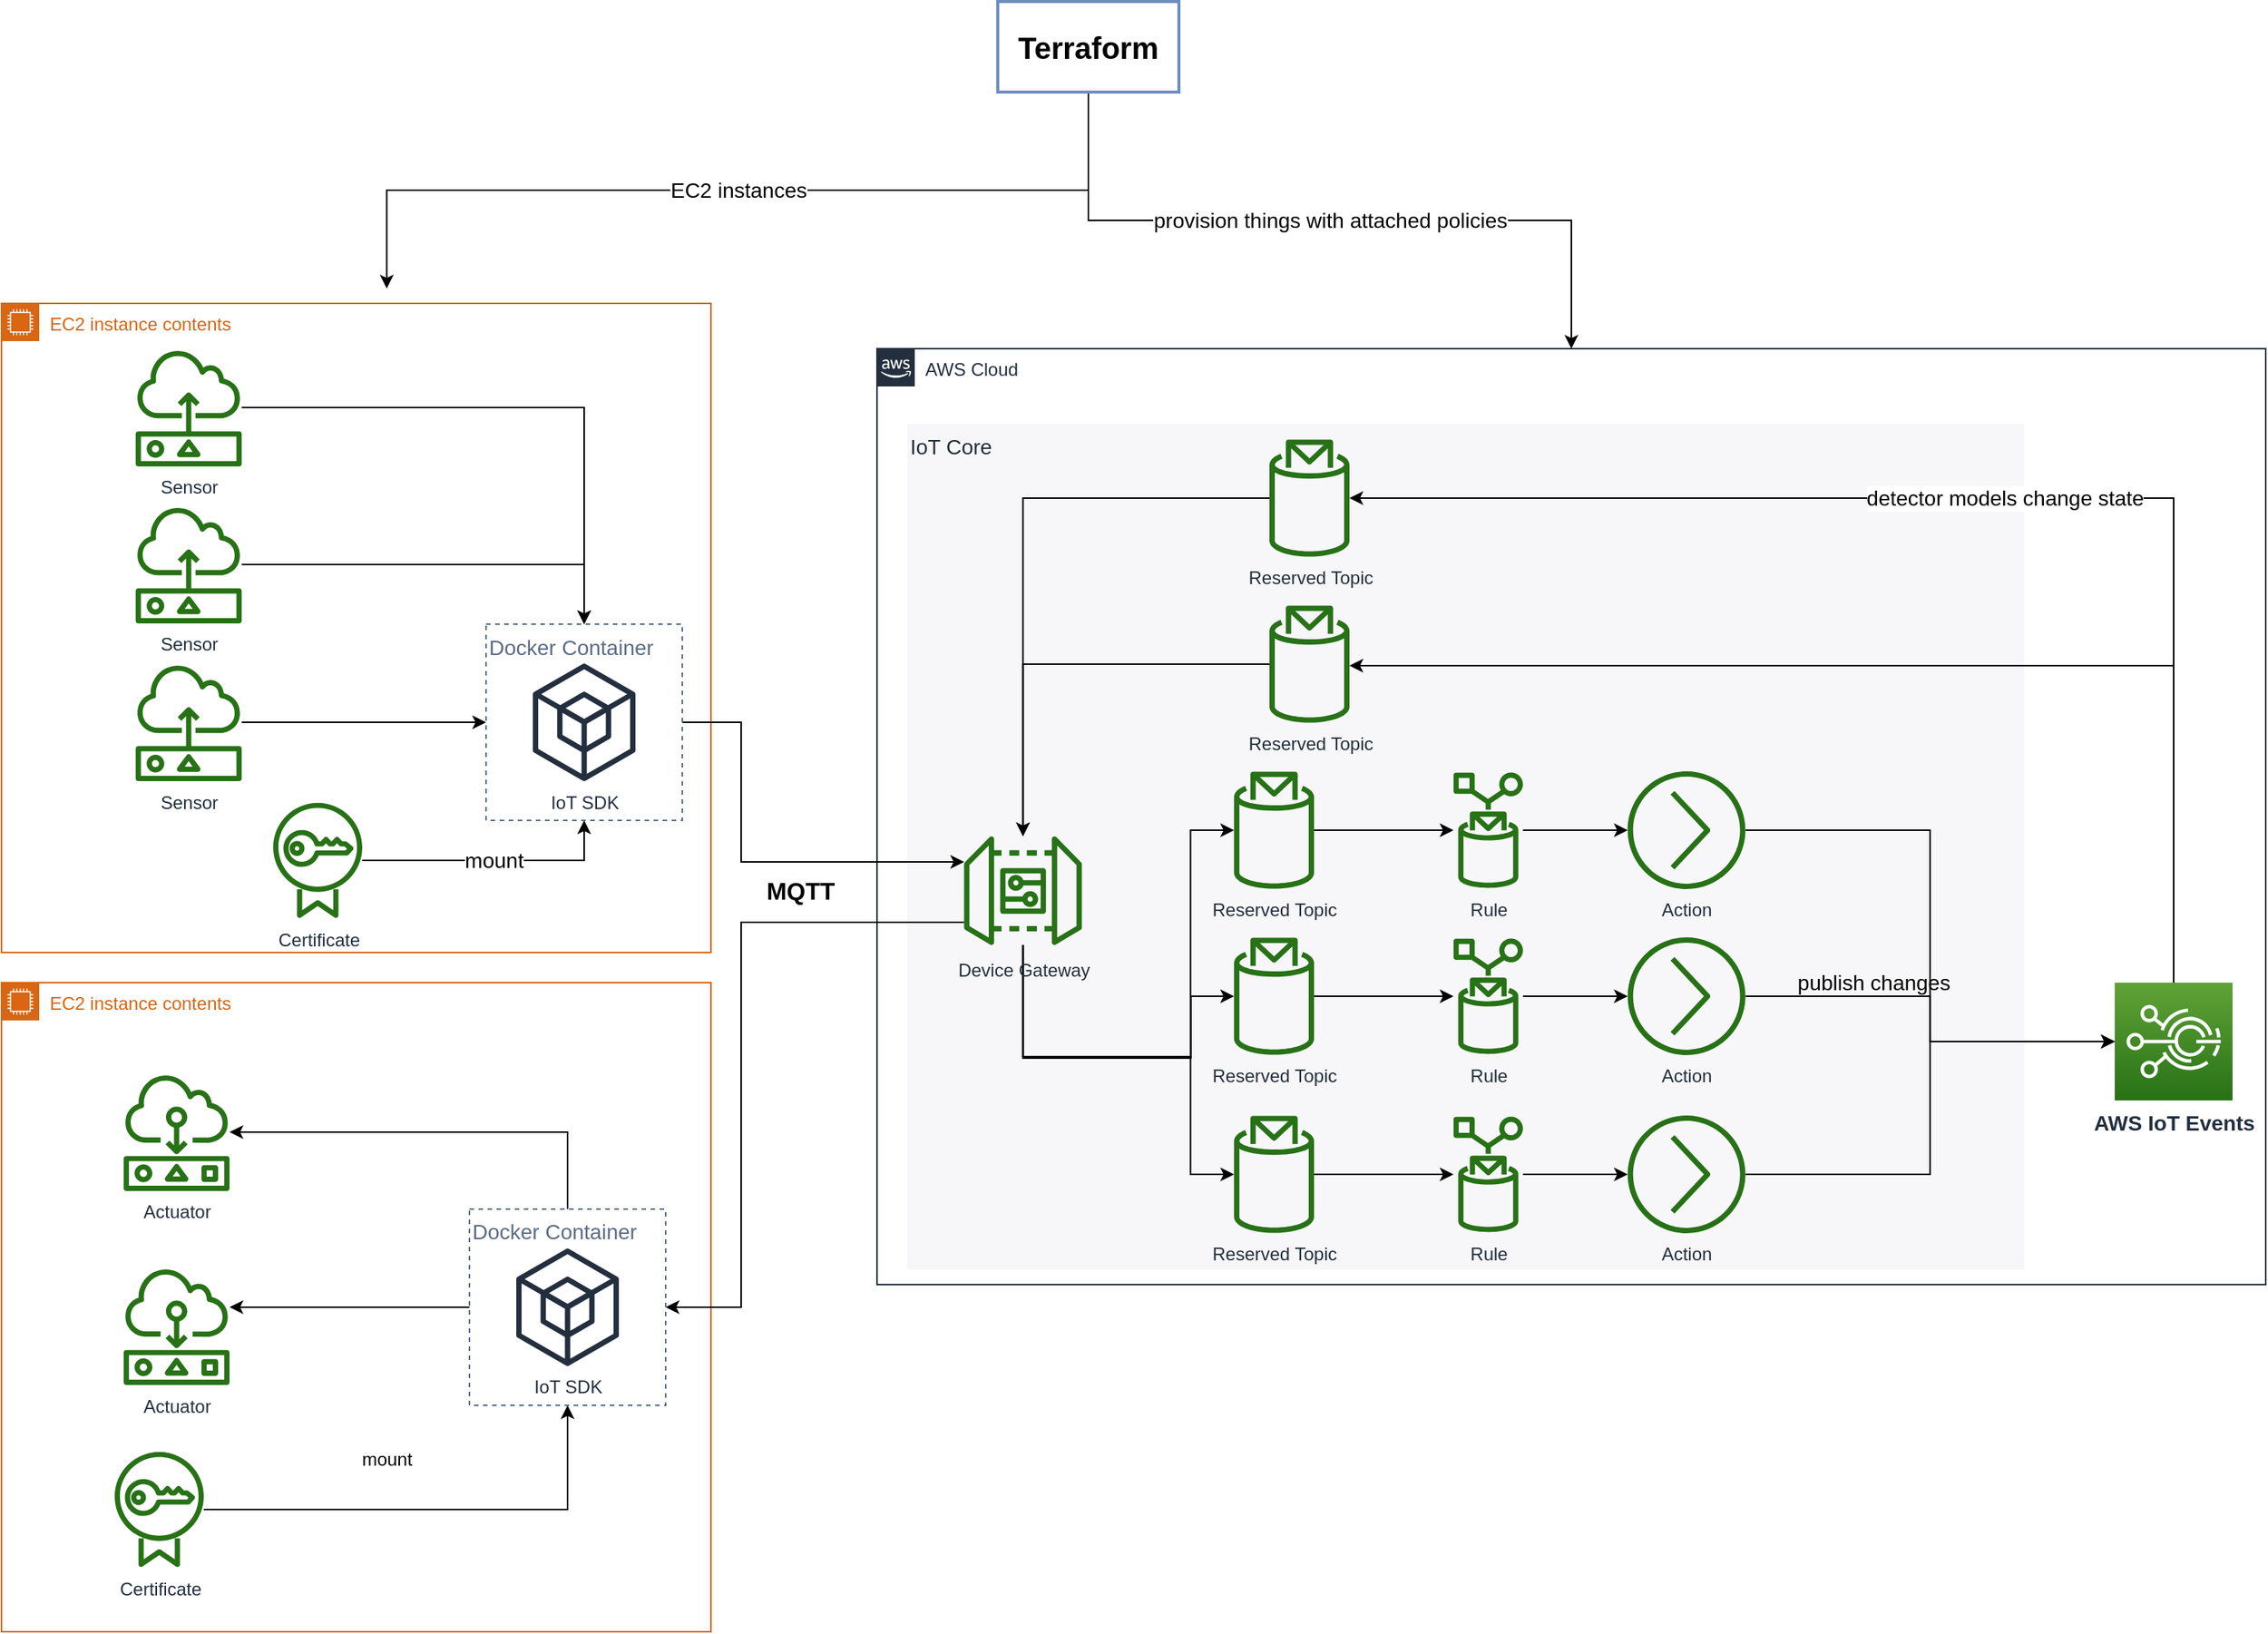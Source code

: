 <mxfile version="14.5.1" type="device"><diagram id="lgDy_AX07IXZ89Y2ghl9" name="Page-1"><mxGraphModel dx="2271" dy="1952" grid="1" gridSize="10" guides="1" tooltips="1" connect="1" arrows="1" fold="1" page="1" pageScale="1" pageWidth="850" pageHeight="1100" math="0" shadow="0"><root><mxCell id="0"/><mxCell id="1" parent="0"/><mxCell id="mbZphiwYuawFTKjZR0MK-122" value="EC2 instance contents" style="points=[[0,0],[0.25,0],[0.5,0],[0.75,0],[1,0],[1,0.25],[1,0.5],[1,0.75],[1,1],[0.75,1],[0.5,1],[0.25,1],[0,1],[0,0.75],[0,0.5],[0,0.25]];outlineConnect=0;gradientColor=none;html=1;whiteSpace=wrap;fontSize=12;fontStyle=0;shape=mxgraph.aws4.group;grIcon=mxgraph.aws4.group_ec2_instance_contents;strokeColor=#D86613;fillColor=none;verticalAlign=top;align=left;spacingLeft=30;fontColor=#D86613;dashed=0;" parent="1" vertex="1"><mxGeometry x="-490" y="160" width="470" height="430" as="geometry"/></mxCell><mxCell id="mbZphiwYuawFTKjZR0MK-121" value="EC2 instance contents" style="points=[[0,0],[0.25,0],[0.5,0],[0.75,0],[1,0],[1,0.25],[1,0.5],[1,0.75],[1,1],[0.75,1],[0.5,1],[0.25,1],[0,1],[0,0.75],[0,0.5],[0,0.25]];outlineConnect=0;gradientColor=none;html=1;whiteSpace=wrap;fontSize=12;fontStyle=0;shape=mxgraph.aws4.group;grIcon=mxgraph.aws4.group_ec2_instance_contents;strokeColor=#D86613;fillColor=none;verticalAlign=top;align=left;spacingLeft=30;fontColor=#D86613;dashed=0;" parent="1" vertex="1"><mxGeometry x="-490" y="-290" width="470" height="430" as="geometry"/></mxCell><mxCell id="mbZphiwYuawFTKjZR0MK-56" value="AWS Cloud" style="points=[[0,0],[0.25,0],[0.5,0],[0.75,0],[1,0],[1,0.25],[1,0.5],[1,0.75],[1,1],[0.75,1],[0.5,1],[0.25,1],[0,1],[0,0.75],[0,0.5],[0,0.25]];outlineConnect=0;gradientColor=none;html=1;whiteSpace=wrap;fontSize=12;fontStyle=0;shape=mxgraph.aws4.group;grIcon=mxgraph.aws4.group_aws_cloud_alt;strokeColor=#232F3E;fillColor=none;verticalAlign=top;align=left;spacingLeft=30;fontColor=#232F3E;dashed=0;" parent="1" vertex="1"><mxGeometry x="90" y="-260" width="920" height="620" as="geometry"/></mxCell><mxCell id="mbZphiwYuawFTKjZR0MK-104" value="IoT Core" style="fillColor=#EFF0F3;strokeColor=none;dashed=0;verticalAlign=top;fontStyle=0;fontColor=#232F3D;fontSize=14;align=left;html=1;opacity=50;" parent="1" vertex="1"><mxGeometry x="110" y="-210" width="740" height="560" as="geometry"/></mxCell><mxCell id="mbZphiwYuawFTKjZR0MK-50" value="&lt;div&gt;detector models change state&lt;/div&gt;" style="edgeStyle=orthogonalEdgeStyle;rounded=0;orthogonalLoop=1;jettySize=auto;html=1;fontSize=14;startArrow=none;startFill=0;labelPosition=center;verticalLabelPosition=middle;align=center;verticalAlign=middle;" parent="1" source="UsFvvPAcmuxp2FArWOJv-11" target="UsFvvPAcmuxp2FArWOJv-23" edge="1"><mxGeometry relative="1" as="geometry"><Array as="points"><mxPoint x="949" y="-161"/></Array></mxGeometry></mxCell><mxCell id="mbZphiwYuawFTKjZR0MK-103" style="edgeStyle=orthogonalEdgeStyle;rounded=0;orthogonalLoop=1;jettySize=auto;html=1;fontSize=14;startArrow=none;startFill=0;endArrow=classic;endFill=1;sourcePerimeterSpacing=0;" parent="1" source="UsFvvPAcmuxp2FArWOJv-11" target="mbZphiwYuawFTKjZR0MK-101" edge="1"><mxGeometry relative="1" as="geometry"><Array as="points"><mxPoint x="949" y="-50"/></Array></mxGeometry></mxCell><mxCell id="UsFvvPAcmuxp2FArWOJv-11" value="&lt;b&gt;&lt;font style=&quot;font-size: 14px&quot;&gt;AWS IoT Events&lt;br&gt;&lt;/font&gt;&lt;/b&gt;" style="points=[[0,0,0],[0.25,0,0],[0.5,0,0],[0.75,0,0],[1,0,0],[0,1,0],[0.25,1,0],[0.5,1,0],[0.75,1,0],[1,1,0],[0,0.25,0],[0,0.5,0],[0,0.75,0],[1,0.25,0],[1,0.5,0],[1,0.75,0]];outlineConnect=0;fontColor=#232F3E;gradientColor=#60A337;gradientDirection=north;fillColor=#277116;strokeColor=#ffffff;dashed=0;verticalLabelPosition=bottom;verticalAlign=top;align=center;html=1;fontSize=12;fontStyle=0;aspect=fixed;shape=mxgraph.aws4.resourceIcon;resIcon=mxgraph.aws4.iot_events;" parent="1" vertex="1"><mxGeometry x="910" y="160" width="78" height="78" as="geometry"/></mxCell><mxCell id="UsFvvPAcmuxp2FArWOJv-20" style="edgeStyle=orthogonalEdgeStyle;orthogonalLoop=1;jettySize=auto;html=1;entryX=0;entryY=0.5;entryDx=0;entryDy=0;entryPerimeter=0;rounded=0;" parent="1" source="UsFvvPAcmuxp2FArWOJv-19" target="UsFvvPAcmuxp2FArWOJv-11" edge="1"><mxGeometry relative="1" as="geometry"/></mxCell><mxCell id="mbZphiwYuawFTKjZR0MK-24" style="edgeStyle=orthogonalEdgeStyle;rounded=0;orthogonalLoop=1;jettySize=auto;html=1;fontSize=16;startArrow=none;startFill=0;exitX=1;exitY=0.5;exitDx=0;exitDy=0;" parent="1" source="mbZphiwYuawFTKjZR0MK-124" target="UsFvvPAcmuxp2FArWOJv-4" edge="1"><mxGeometry relative="1" as="geometry"><mxPoint x="-78.073" y="-32.5" as="sourcePoint"/><Array as="points"><mxPoint y="-12"/><mxPoint y="80"/></Array></mxGeometry></mxCell><mxCell id="mbZphiwYuawFTKjZR0MK-89" style="edgeStyle=orthogonalEdgeStyle;rounded=0;orthogonalLoop=1;jettySize=auto;html=1;entryX=0;entryY=0.5;entryDx=0;entryDy=0;entryPerimeter=0;fontSize=14;startArrow=none;startFill=0;" parent="1" source="mbZphiwYuawFTKjZR0MK-79" target="UsFvvPAcmuxp2FArWOJv-11" edge="1"><mxGeometry relative="1" as="geometry"/></mxCell><mxCell id="mbZphiwYuawFTKjZR0MK-90" style="edgeStyle=orthogonalEdgeStyle;rounded=0;orthogonalLoop=1;jettySize=auto;html=1;entryX=0;entryY=0.5;entryDx=0;entryDy=0;entryPerimeter=0;fontSize=14;startArrow=none;startFill=0;" parent="1" source="mbZphiwYuawFTKjZR0MK-85" target="UsFvvPAcmuxp2FArWOJv-11" edge="1"><mxGeometry relative="1" as="geometry"/></mxCell><mxCell id="mbZphiwYuawFTKjZR0MK-91" style="edgeStyle=orthogonalEdgeStyle;rounded=0;orthogonalLoop=1;jettySize=auto;html=1;fontSize=14;startArrow=none;startFill=0;entryX=1;entryY=0.5;entryDx=0;entryDy=0;" parent="1" source="UsFvvPAcmuxp2FArWOJv-4" target="K3oMnGr65nXj609lpTL3-3" edge="1"><mxGeometry relative="1" as="geometry"><Array as="points"><mxPoint y="120"/><mxPoint y="375"/></Array><mxPoint x="-76.213" y="388" as="targetPoint"/></mxGeometry></mxCell><mxCell id="mbZphiwYuawFTKjZR0MK-71" style="edgeStyle=orthogonalEdgeStyle;rounded=0;orthogonalLoop=1;jettySize=auto;html=1;fontSize=14;startArrow=none;startFill=0;" parent="1" source="UsFvvPAcmuxp2FArWOJv-4" target="UsFvvPAcmuxp2FArWOJv-17" edge="1"><mxGeometry x="90" y="-230" as="geometry"><Array as="points"><mxPoint x="297.692" y="209"/><mxPoint x="297.692" y="59"/></Array></mxGeometry></mxCell><mxCell id="mbZphiwYuawFTKjZR0MK-88" style="edgeStyle=orthogonalEdgeStyle;rounded=0;orthogonalLoop=1;jettySize=auto;html=1;fontSize=14;startArrow=none;startFill=0;" parent="1" source="UsFvvPAcmuxp2FArWOJv-4" target="mbZphiwYuawFTKjZR0MK-82" edge="1"><mxGeometry x="90" y="-230" as="geometry"><Array as="points"><mxPoint x="297.692" y="209"/><mxPoint x="297.692" y="287"/></Array></mxGeometry></mxCell><mxCell id="mbZphiwYuawFTKjZR0MK-100" style="edgeStyle=orthogonalEdgeStyle;rounded=0;orthogonalLoop=1;jettySize=auto;html=1;fontSize=14;startArrow=none;startFill=0;endArrow=classic;endFill=1;spacingBottom=0;sourcePerimeterSpacing=0;" parent="1" source="UsFvvPAcmuxp2FArWOJv-4" target="mbZphiwYuawFTKjZR0MK-76" edge="1"><mxGeometry x="90" y="-230" as="geometry"><Array as="points"><mxPoint x="187" y="210"/><mxPoint x="298" y="210"/><mxPoint x="298" y="169"/></Array></mxGeometry></mxCell><mxCell id="UsFvvPAcmuxp2FArWOJv-28" style="edgeStyle=orthogonalEdgeStyle;rounded=0;orthogonalLoop=1;jettySize=auto;html=1;" parent="1" source="UsFvvPAcmuxp2FArWOJv-23" target="UsFvvPAcmuxp2FArWOJv-4" edge="1"><mxGeometry x="148.846" y="-210" as="geometry"/></mxCell><mxCell id="UsFvvPAcmuxp2FArWOJv-23" value="&lt;div&gt;Reserved Topic&lt;/div&gt;" style="outlineConnect=0;fontColor=#232F3E;gradientColor=none;fillColor=#277116;strokeColor=none;dashed=0;verticalLabelPosition=bottom;verticalAlign=top;align=center;html=1;fontSize=12;fontStyle=0;aspect=fixed;pointerEvents=1;shape=mxgraph.aws4.topic_2;" parent="1" vertex="1"><mxGeometry x="350.002" y="-200" width="53" height="78" as="geometry"/></mxCell><mxCell id="UsFvvPAcmuxp2FArWOJv-44" style="edgeStyle=orthogonalEdgeStyle;rounded=0;orthogonalLoop=1;jettySize=auto;html=1;" parent="1" edge="1"><mxGeometry x="278.846" y="-210" as="geometry"><mxPoint x="524.615" y="209.0" as="sourcePoint"/></mxGeometry></mxCell><mxCell id="UsFvvPAcmuxp2FArWOJv-47" style="edgeStyle=orthogonalEdgeStyle;rounded=0;orthogonalLoop=1;jettySize=auto;html=1;" parent="1" edge="1"><mxGeometry x="278.846" y="-210" as="geometry"><mxPoint x="655" y="209.083" as="sourcePoint"/></mxGeometry></mxCell><mxCell id="UsFvvPAcmuxp2FArWOJv-54" style="edgeStyle=orthogonalEdgeStyle;rounded=0;orthogonalLoop=1;jettySize=auto;html=1;" parent="1" edge="1"><mxGeometry x="278.846" y="-210" as="geometry"><mxPoint x="601.923" y="329" as="targetPoint"/></mxGeometry></mxCell><mxCell id="UsFvvPAcmuxp2FArWOJv-57" style="edgeStyle=orthogonalEdgeStyle;rounded=0;orthogonalLoop=1;jettySize=auto;html=1;" parent="1" edge="1"><mxGeometry x="278.846" y="-210" as="geometry"><mxPoint x="717.308" y="329" as="targetPoint"/></mxGeometry></mxCell><mxCell id="mbZphiwYuawFTKjZR0MK-74" value="" style="group" parent="1" vertex="1" connectable="0"><mxGeometry x="326.538" y="20" width="350.769" height="78" as="geometry"/></mxCell><mxCell id="UsFvvPAcmuxp2FArWOJv-17" value="Reserved Topic" style="outlineConnect=0;fontColor=#232F3E;gradientColor=none;fillColor=#277116;strokeColor=none;dashed=0;verticalLabelPosition=bottom;verticalAlign=top;align=center;html=1;fontSize=12;fontStyle=0;aspect=fixed;pointerEvents=1;shape=mxgraph.aws4.topic_2;" parent="mbZphiwYuawFTKjZR0MK-74" vertex="1"><mxGeometry width="53" height="78" as="geometry"/></mxCell><mxCell id="UsFvvPAcmuxp2FArWOJv-18" value="Rule" style="outlineConnect=0;fontColor=#232F3E;gradientColor=none;fillColor=#277116;strokeColor=none;dashed=0;verticalLabelPosition=bottom;verticalAlign=top;align=center;html=1;fontSize=12;fontStyle=0;aspect=fixed;pointerEvents=1;shape=mxgraph.aws4.rule;" parent="mbZphiwYuawFTKjZR0MK-74" vertex="1"><mxGeometry x="145.385" width="46" height="78" as="geometry"/></mxCell><mxCell id="UsFvvPAcmuxp2FArWOJv-33" style="edgeStyle=orthogonalEdgeStyle;rounded=0;orthogonalLoop=1;jettySize=auto;html=1;" parent="mbZphiwYuawFTKjZR0MK-74" source="UsFvvPAcmuxp2FArWOJv-17" target="UsFvvPAcmuxp2FArWOJv-18" edge="1"><mxGeometry x="-177.692" y="-230" as="geometry"/></mxCell><mxCell id="UsFvvPAcmuxp2FArWOJv-19" value="Action" style="outlineConnect=0;fontColor=#232F3E;gradientColor=none;fillColor=#277116;strokeColor=none;dashed=0;verticalLabelPosition=bottom;verticalAlign=top;align=center;html=1;fontSize=12;fontStyle=0;aspect=fixed;pointerEvents=1;shape=mxgraph.aws4.action;" parent="mbZphiwYuawFTKjZR0MK-74" vertex="1"><mxGeometry x="260.769" width="78" height="78" as="geometry"/></mxCell><mxCell id="UsFvvPAcmuxp2FArWOJv-34" style="edgeStyle=orthogonalEdgeStyle;rounded=0;orthogonalLoop=1;jettySize=auto;html=1;" parent="mbZphiwYuawFTKjZR0MK-74" source="UsFvvPAcmuxp2FArWOJv-18" target="UsFvvPAcmuxp2FArWOJv-19" edge="1"><mxGeometry x="-177.692" y="-230" as="geometry"/></mxCell><mxCell id="mbZphiwYuawFTKjZR0MK-75" value="" style="group" parent="1" vertex="1" connectable="0"><mxGeometry x="326.538" y="130" width="350.769" height="78" as="geometry"/></mxCell><mxCell id="mbZphiwYuawFTKjZR0MK-76" value="Reserved Topic" style="outlineConnect=0;fontColor=#232F3E;gradientColor=none;fillColor=#277116;strokeColor=none;dashed=0;verticalLabelPosition=bottom;verticalAlign=top;align=center;html=1;fontSize=12;fontStyle=0;aspect=fixed;pointerEvents=1;shape=mxgraph.aws4.topic_2;" parent="mbZphiwYuawFTKjZR0MK-75" vertex="1"><mxGeometry width="53" height="78" as="geometry"/></mxCell><mxCell id="mbZphiwYuawFTKjZR0MK-77" value="Rule" style="outlineConnect=0;fontColor=#232F3E;gradientColor=none;fillColor=#277116;strokeColor=none;dashed=0;verticalLabelPosition=bottom;verticalAlign=top;align=center;html=1;fontSize=12;fontStyle=0;aspect=fixed;pointerEvents=1;shape=mxgraph.aws4.rule;" parent="mbZphiwYuawFTKjZR0MK-75" vertex="1"><mxGeometry x="145.385" width="46" height="78" as="geometry"/></mxCell><mxCell id="mbZphiwYuawFTKjZR0MK-78" style="edgeStyle=orthogonalEdgeStyle;rounded=0;orthogonalLoop=1;jettySize=auto;html=1;" parent="mbZphiwYuawFTKjZR0MK-75" source="mbZphiwYuawFTKjZR0MK-76" target="mbZphiwYuawFTKjZR0MK-77" edge="1"><mxGeometry x="-177.692" y="-230" as="geometry"/></mxCell><mxCell id="mbZphiwYuawFTKjZR0MK-79" value="Action" style="outlineConnect=0;fontColor=#232F3E;gradientColor=none;fillColor=#277116;strokeColor=none;dashed=0;verticalLabelPosition=bottom;verticalAlign=top;align=center;html=1;fontSize=12;fontStyle=0;aspect=fixed;pointerEvents=1;shape=mxgraph.aws4.action;" parent="mbZphiwYuawFTKjZR0MK-75" vertex="1"><mxGeometry x="260.769" width="78" height="78" as="geometry"/></mxCell><mxCell id="mbZphiwYuawFTKjZR0MK-80" style="edgeStyle=orthogonalEdgeStyle;rounded=0;orthogonalLoop=1;jettySize=auto;html=1;" parent="mbZphiwYuawFTKjZR0MK-75" source="mbZphiwYuawFTKjZR0MK-77" target="mbZphiwYuawFTKjZR0MK-79" edge="1"><mxGeometry x="-177.692" y="-230" as="geometry"/></mxCell><mxCell id="mbZphiwYuawFTKjZR0MK-81" value="" style="group" parent="1" vertex="1" connectable="0"><mxGeometry x="326.538" y="248" width="350.769" height="78" as="geometry"/></mxCell><mxCell id="mbZphiwYuawFTKjZR0MK-82" value="Reserved Topic" style="outlineConnect=0;fontColor=#232F3E;gradientColor=none;fillColor=#277116;strokeColor=none;dashed=0;verticalLabelPosition=bottom;verticalAlign=top;align=center;html=1;fontSize=12;fontStyle=0;aspect=fixed;pointerEvents=1;shape=mxgraph.aws4.topic_2;" parent="mbZphiwYuawFTKjZR0MK-81" vertex="1"><mxGeometry width="53" height="78" as="geometry"/></mxCell><mxCell id="mbZphiwYuawFTKjZR0MK-83" value="Rule" style="outlineConnect=0;fontColor=#232F3E;gradientColor=none;fillColor=#277116;strokeColor=none;dashed=0;verticalLabelPosition=bottom;verticalAlign=top;align=center;html=1;fontSize=12;fontStyle=0;aspect=fixed;pointerEvents=1;shape=mxgraph.aws4.rule;" parent="mbZphiwYuawFTKjZR0MK-81" vertex="1"><mxGeometry x="145.385" width="46" height="78" as="geometry"/></mxCell><mxCell id="mbZphiwYuawFTKjZR0MK-84" style="edgeStyle=orthogonalEdgeStyle;rounded=0;orthogonalLoop=1;jettySize=auto;html=1;" parent="mbZphiwYuawFTKjZR0MK-81" source="mbZphiwYuawFTKjZR0MK-82" target="mbZphiwYuawFTKjZR0MK-83" edge="1"><mxGeometry x="-177.692" y="-230" as="geometry"/></mxCell><mxCell id="mbZphiwYuawFTKjZR0MK-85" value="Action" style="outlineConnect=0;fontColor=#232F3E;gradientColor=none;fillColor=#277116;strokeColor=none;dashed=0;verticalLabelPosition=bottom;verticalAlign=top;align=center;html=1;fontSize=12;fontStyle=0;aspect=fixed;pointerEvents=1;shape=mxgraph.aws4.action;" parent="mbZphiwYuawFTKjZR0MK-81" vertex="1"><mxGeometry x="260.769" width="78" height="78" as="geometry"/></mxCell><mxCell id="mbZphiwYuawFTKjZR0MK-86" style="edgeStyle=orthogonalEdgeStyle;rounded=0;orthogonalLoop=1;jettySize=auto;html=1;" parent="mbZphiwYuawFTKjZR0MK-81" source="mbZphiwYuawFTKjZR0MK-83" target="mbZphiwYuawFTKjZR0MK-85" edge="1"><mxGeometry x="-177.692" y="-230" as="geometry"/></mxCell><mxCell id="mbZphiwYuawFTKjZR0MK-53" value="publish changes" style="text;html=1;align=center;verticalAlign=middle;resizable=0;points=[];autosize=1;strokeColor=none;fontSize=14;" parent="1" vertex="1"><mxGeometry x="690" y="150" width="120" height="20" as="geometry"/></mxCell><mxCell id="UsFvvPAcmuxp2FArWOJv-4" value="Device Gateway" style="outlineConnect=0;fontColor=#232F3E;gradientColor=none;fillColor=#277116;strokeColor=none;dashed=0;verticalLabelPosition=bottom;verticalAlign=top;align=center;html=1;fontSize=12;fontStyle=0;aspect=fixed;pointerEvents=1;shape=mxgraph.aws4.iot_device_gateway;" parent="1" vertex="1"><mxGeometry x="147.692" y="60" width="78" height="78" as="geometry"/></mxCell><mxCell id="mbZphiwYuawFTKjZR0MK-102" style="edgeStyle=orthogonalEdgeStyle;rounded=0;orthogonalLoop=1;jettySize=auto;html=1;fontSize=14;startArrow=none;startFill=0;endArrow=classic;endFill=1;sourcePerimeterSpacing=0;" parent="1" source="mbZphiwYuawFTKjZR0MK-101" target="UsFvvPAcmuxp2FArWOJv-4" edge="1"><mxGeometry relative="1" as="geometry"/></mxCell><mxCell id="mbZphiwYuawFTKjZR0MK-101" value="&lt;div&gt;Reserved Topic&lt;/div&gt;" style="outlineConnect=0;fontColor=#232F3E;gradientColor=none;fillColor=#277116;strokeColor=none;dashed=0;verticalLabelPosition=bottom;verticalAlign=top;align=center;html=1;fontSize=12;fontStyle=0;aspect=fixed;pointerEvents=1;shape=mxgraph.aws4.topic_2;" parent="1" vertex="1"><mxGeometry x="350.002" y="-90" width="53" height="78" as="geometry"/></mxCell><mxCell id="mbZphiwYuawFTKjZR0MK-120" value="EC2 instances" style="edgeStyle=elbowEdgeStyle;rounded=0;orthogonalLoop=1;jettySize=auto;html=1;fontSize=14;startArrow=none;startFill=0;endArrow=classic;endFill=1;sourcePerimeterSpacing=0;entryX=0.543;entryY=-0.023;entryDx=0;entryDy=0;entryPerimeter=0;elbow=vertical;" parent="1" source="mbZphiwYuawFTKjZR0MK-116" target="mbZphiwYuawFTKjZR0MK-121" edge="1"><mxGeometry relative="1" as="geometry"><mxPoint x="-235" y="-330" as="targetPoint"/></mxGeometry></mxCell><mxCell id="mbZphiwYuawFTKjZR0MK-123" value="provision things with attached policies" style="edgeStyle=orthogonalEdgeStyle;rounded=0;orthogonalLoop=1;jettySize=auto;html=1;fontSize=14;startArrow=none;startFill=0;endArrow=classic;endFill=1;sourcePerimeterSpacing=0;" parent="1" source="mbZphiwYuawFTKjZR0MK-116" target="mbZphiwYuawFTKjZR0MK-56" edge="1"><mxGeometry relative="1" as="geometry"/></mxCell><mxCell id="mbZphiwYuawFTKjZR0MK-116" value="&lt;div style=&quot;font-size: 20px&quot; align=&quot;center&quot;&gt;&lt;font style=&quot;font-size: 20px&quot;&gt;&lt;b&gt;Terraform&lt;/b&gt;&lt;/font&gt;&lt;/div&gt;" style="rounded=0;whiteSpace=wrap;html=1;fontSize=14;strokeWidth=2;align=center;strokeColor=#6c8ebf;fillColor=none;" parent="1" vertex="1"><mxGeometry x="170" y="-490" width="120" height="60" as="geometry"/></mxCell><mxCell id="mbZphiwYuawFTKjZR0MK-127" style="edgeStyle=orthogonalEdgeStyle;rounded=0;orthogonalLoop=1;jettySize=auto;html=1;entryX=0.5;entryY=0;entryDx=0;entryDy=0;fontSize=14;startArrow=none;startFill=0;endArrow=classic;endFill=1;sourcePerimeterSpacing=0;" parent="1" source="UsFvvPAcmuxp2FArWOJv-1" target="mbZphiwYuawFTKjZR0MK-124" edge="1"><mxGeometry relative="1" as="geometry"/></mxCell><mxCell id="UsFvvPAcmuxp2FArWOJv-1" value="Sensor" style="outlineConnect=0;fontColor=#232F3E;gradientColor=none;fillColor=#277116;strokeColor=none;dashed=0;verticalLabelPosition=bottom;verticalAlign=top;align=center;html=1;fontSize=12;fontStyle=0;aspect=fixed;pointerEvents=1;shape=mxgraph.aws4.sensor;" parent="1" vertex="1"><mxGeometry x="-402" y="-260" width="72" height="78" as="geometry"/></mxCell><mxCell id="mbZphiwYuawFTKjZR0MK-48" style="edgeStyle=orthogonalEdgeStyle;rounded=0;orthogonalLoop=1;jettySize=auto;html=1;fontSize=14;startArrow=none;startFill=0;" parent="1" source="UsFvvPAcmuxp2FArWOJv-2" target="mbZphiwYuawFTKjZR0MK-124" edge="1"><mxGeometry x="-420" y="-250" as="geometry"><mxPoint x="-260" y="-5" as="targetPoint"/></mxGeometry></mxCell><mxCell id="UsFvvPAcmuxp2FArWOJv-2" value="Sensor" style="outlineConnect=0;fontColor=#232F3E;gradientColor=none;fillColor=#277116;strokeColor=none;dashed=0;verticalLabelPosition=bottom;verticalAlign=top;align=center;html=1;fontSize=12;fontStyle=0;aspect=fixed;pointerEvents=1;shape=mxgraph.aws4.sensor;" parent="1" vertex="1"><mxGeometry x="-402" y="-156" width="72" height="78" as="geometry"/></mxCell><mxCell id="mbZphiwYuawFTKjZR0MK-49" style="edgeStyle=orthogonalEdgeStyle;rounded=0;orthogonalLoop=1;jettySize=auto;html=1;fontSize=14;startArrow=none;startFill=0;" parent="1" source="UsFvvPAcmuxp2FArWOJv-3" target="mbZphiwYuawFTKjZR0MK-124" edge="1"><mxGeometry x="-420" y="-250" as="geometry"><mxPoint x="-260" y="-5" as="targetPoint"/></mxGeometry></mxCell><mxCell id="UsFvvPAcmuxp2FArWOJv-3" value="Sensor" style="outlineConnect=0;fontColor=#232F3E;gradientColor=none;fillColor=#277116;strokeColor=none;dashed=0;verticalLabelPosition=bottom;verticalAlign=top;align=center;html=1;fontSize=12;fontStyle=0;aspect=fixed;pointerEvents=1;shape=mxgraph.aws4.sensor;" parent="1" vertex="1"><mxGeometry x="-402" y="-51.5" width="72" height="78" as="geometry"/></mxCell><mxCell id="mbZphiwYuawFTKjZR0MK-126" value="mount" style="edgeStyle=orthogonalEdgeStyle;rounded=0;orthogonalLoop=1;jettySize=auto;html=1;entryX=0.5;entryY=1;entryDx=0;entryDy=0;fontSize=14;startArrow=none;startFill=0;endArrow=classic;endFill=1;sourcePerimeterSpacing=0;" parent="1" source="mbZphiwYuawFTKjZR0MK-29" target="mbZphiwYuawFTKjZR0MK-124" edge="1"><mxGeometry relative="1" as="geometry"/></mxCell><mxCell id="mbZphiwYuawFTKjZR0MK-29" value="Certificate" style="outlineConnect=0;fontColor=#232F3E;gradientColor=none;fillColor=#277116;strokeColor=none;dashed=0;verticalLabelPosition=bottom;verticalAlign=top;align=center;html=1;fontSize=12;fontStyle=0;aspect=fixed;pointerEvents=1;shape=mxgraph.aws4.certificate_manager;" parent="1" vertex="1"><mxGeometry x="-310" y="40" width="59" height="78" as="geometry"/></mxCell><mxCell id="mbZphiwYuawFTKjZR0MK-65" value="&lt;font style=&quot;font-size: 12px&quot;&gt;mount&lt;/font&gt;" style="edgeStyle=orthogonalEdgeStyle;rounded=0;orthogonalLoop=1;jettySize=auto;html=1;entryX=0.5;entryY=1;entryDx=0;entryDy=0;fontSize=14;startArrow=none;startFill=0;" parent="1" source="mbZphiwYuawFTKjZR0MK-66" target="K3oMnGr65nXj609lpTL3-3" edge="1"><mxGeometry x="-425" y="200" as="geometry"><mxPoint x="-110" y="460" as="targetPoint"/></mxGeometry></mxCell><mxCell id="mbZphiwYuawFTKjZR0MK-66" value="Certificate" style="outlineConnect=0;fontColor=#232F3E;gradientColor=none;fillColor=#277116;strokeColor=none;dashed=0;verticalLabelPosition=bottom;verticalAlign=top;align=center;html=1;fontSize=12;fontStyle=0;aspect=fixed;pointerEvents=1;shape=mxgraph.aws4.certificate_manager;" parent="1" vertex="1"><mxGeometry x="-415" y="470" width="59" height="78" as="geometry"/></mxCell><mxCell id="mbZphiwYuawFTKjZR0MK-94" value="Actuator" style="outlineConnect=0;fontColor=#232F3E;gradientColor=none;fillColor=#277116;strokeColor=none;dashed=0;verticalLabelPosition=bottom;verticalAlign=top;align=center;html=1;fontSize=12;fontStyle=0;aspect=fixed;pointerEvents=1;shape=mxgraph.aws4.actuator;" parent="1" vertex="1"><mxGeometry x="-410" y="220" width="72" height="78" as="geometry"/></mxCell><mxCell id="mbZphiwYuawFTKjZR0MK-95" value="Actuator" style="outlineConnect=0;fontColor=#232F3E;gradientColor=none;fillColor=#277116;strokeColor=none;dashed=0;verticalLabelPosition=bottom;verticalAlign=top;align=center;html=1;fontSize=12;fontStyle=0;aspect=fixed;pointerEvents=1;shape=mxgraph.aws4.actuator;" parent="1" vertex="1"><mxGeometry x="-410" y="348.5" width="72" height="78" as="geometry"/></mxCell><mxCell id="mbZphiwYuawFTKjZR0MK-98" style="edgeStyle=orthogonalEdgeStyle;rounded=0;orthogonalLoop=1;jettySize=auto;html=1;fontSize=14;startArrow=none;startFill=0;exitX=0;exitY=0.5;exitDx=0;exitDy=0;" parent="1" source="K3oMnGr65nXj609lpTL3-3" target="mbZphiwYuawFTKjZR0MK-95" edge="1"><mxGeometry x="-425" y="200" as="geometry"><mxPoint x="-143.787" y="387.5" as="sourcePoint"/><Array as="points"><mxPoint x="-260" y="375"/><mxPoint x="-260" y="375"/></Array></mxGeometry></mxCell><mxCell id="mbZphiwYuawFTKjZR0MK-109" style="edgeStyle=orthogonalEdgeStyle;rounded=0;orthogonalLoop=1;jettySize=auto;html=1;fontSize=14;startArrow=none;startFill=0;endArrow=classic;endFill=1;sourcePerimeterSpacing=0;exitX=0.5;exitY=0;exitDx=0;exitDy=0;" parent="1" source="K3oMnGr65nXj609lpTL3-3" target="mbZphiwYuawFTKjZR0MK-94" edge="1"><mxGeometry x="-425" y="200" as="geometry"><Array as="points"><mxPoint x="-115" y="259"/></Array><mxPoint x="-143.787" y="387.5" as="sourcePoint"/></mxGeometry></mxCell><mxCell id="mbZphiwYuawFTKjZR0MK-125" value="" style="group" parent="1" vertex="1" connectable="0"><mxGeometry x="-169" y="-77.5" width="130" height="130" as="geometry"/></mxCell><mxCell id="K3oMnGr65nXj609lpTL3-1" value="" style="group" vertex="1" connectable="0" parent="mbZphiwYuawFTKjZR0MK-125"><mxGeometry width="130" height="130" as="geometry"/></mxCell><mxCell id="mbZphiwYuawFTKjZR0MK-124" value="Docker Container" style="fillColor=none;strokeColor=#5A6C86;dashed=1;verticalAlign=top;fontStyle=0;fontColor=#5A6C86;fontSize=14;align=left;html=1;" parent="K3oMnGr65nXj609lpTL3-1" vertex="1"><mxGeometry width="130" height="130" as="geometry"/></mxCell><mxCell id="mbZphiwYuawFTKjZR0MK-2" value="IoT SDK" style="outlineConnect=0;fontColor=#232F3E;gradientColor=none;fillColor=#232F3E;strokeColor=none;dashed=0;verticalLabelPosition=bottom;verticalAlign=top;align=center;html=1;fontSize=12;fontStyle=0;aspect=fixed;pointerEvents=1;shape=mxgraph.aws4.external_sdk;" parent="K3oMnGr65nXj609lpTL3-1" vertex="1"><mxGeometry x="31" y="26" width="68" height="78" as="geometry"/></mxCell><mxCell id="K3oMnGr65nXj609lpTL3-2" value="" style="group" vertex="1" connectable="0" parent="1"><mxGeometry x="-180" y="310" width="130" height="130" as="geometry"/></mxCell><mxCell id="K3oMnGr65nXj609lpTL3-3" value="Docker Container" style="fillColor=none;strokeColor=#5A6C86;dashed=1;verticalAlign=top;fontStyle=0;fontColor=#5A6C86;fontSize=14;align=left;html=1;" vertex="1" parent="K3oMnGr65nXj609lpTL3-2"><mxGeometry width="130" height="130" as="geometry"/></mxCell><mxCell id="K3oMnGr65nXj609lpTL3-4" value="IoT SDK" style="outlineConnect=0;fontColor=#232F3E;gradientColor=none;fillColor=#232F3E;strokeColor=none;dashed=0;verticalLabelPosition=bottom;verticalAlign=top;align=center;html=1;fontSize=12;fontStyle=0;aspect=fixed;pointerEvents=1;shape=mxgraph.aws4.external_sdk;" vertex="1" parent="K3oMnGr65nXj609lpTL3-2"><mxGeometry x="31" y="26" width="68" height="78" as="geometry"/></mxCell><mxCell id="K3oMnGr65nXj609lpTL3-5" value="&lt;b&gt;&lt;font style=&quot;font-size: 16px&quot;&gt;MQTT&lt;/font&gt;&lt;/b&gt;" style="text;html=1;align=center;verticalAlign=middle;resizable=0;points=[];autosize=1;" vertex="1" parent="1"><mxGeometry x="9" y="89" width="60" height="20" as="geometry"/></mxCell></root></mxGraphModel></diagram></mxfile>